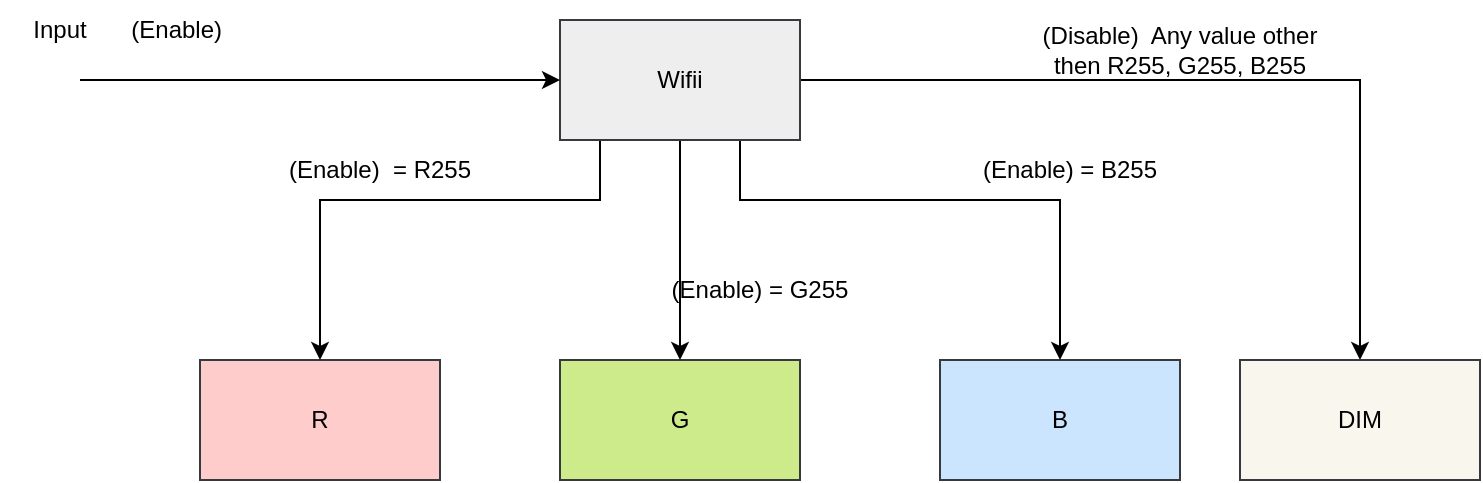 <mxfile version="17.4.2" type="device"><diagram id="1z6RNStTFTj1Xzj5hY85" name="Page-1"><mxGraphModel dx="1038" dy="641" grid="1" gridSize="10" guides="1" tooltips="1" connect="1" arrows="1" fold="1" page="1" pageScale="1" pageWidth="850" pageHeight="1100" math="0" shadow="0"><root><mxCell id="0"/><mxCell id="1" parent="0"/><mxCell id="DFmnmO_cAMyHkoTJiYHJ-1" value="R" style="rounded=0;whiteSpace=wrap;html=1;fillColor=#ffcccc;strokeColor=#36393d;" vertex="1" parent="1"><mxGeometry x="360" y="300" width="120" height="60" as="geometry"/></mxCell><mxCell id="DFmnmO_cAMyHkoTJiYHJ-2" value="G" style="rounded=0;whiteSpace=wrap;html=1;fillColor=#cdeb8b;strokeColor=#36393d;" vertex="1" parent="1"><mxGeometry x="540" y="300" width="120" height="60" as="geometry"/></mxCell><mxCell id="DFmnmO_cAMyHkoTJiYHJ-3" value="B" style="rounded=0;whiteSpace=wrap;html=1;fillColor=#cce5ff;strokeColor=#36393d;" vertex="1" parent="1"><mxGeometry x="730" y="300" width="120" height="60" as="geometry"/></mxCell><mxCell id="DFmnmO_cAMyHkoTJiYHJ-7" style="edgeStyle=orthogonalEdgeStyle;rounded=0;orthogonalLoop=1;jettySize=auto;html=1;entryX=0.5;entryY=0;entryDx=0;entryDy=0;" edge="1" parent="1" source="DFmnmO_cAMyHkoTJiYHJ-4" target="DFmnmO_cAMyHkoTJiYHJ-2"><mxGeometry relative="1" as="geometry"/></mxCell><mxCell id="DFmnmO_cAMyHkoTJiYHJ-8" style="edgeStyle=orthogonalEdgeStyle;rounded=0;orthogonalLoop=1;jettySize=auto;html=1;entryX=0.5;entryY=0;entryDx=0;entryDy=0;exitX=0.75;exitY=1;exitDx=0;exitDy=0;" edge="1" parent="1" source="DFmnmO_cAMyHkoTJiYHJ-4" target="DFmnmO_cAMyHkoTJiYHJ-3"><mxGeometry relative="1" as="geometry"><Array as="points"><mxPoint x="630" y="220"/><mxPoint x="790" y="220"/></Array></mxGeometry></mxCell><mxCell id="DFmnmO_cAMyHkoTJiYHJ-9" style="edgeStyle=orthogonalEdgeStyle;rounded=0;orthogonalLoop=1;jettySize=auto;html=1;" edge="1" parent="1" source="DFmnmO_cAMyHkoTJiYHJ-4" target="DFmnmO_cAMyHkoTJiYHJ-1"><mxGeometry relative="1" as="geometry"><Array as="points"><mxPoint x="560" y="220"/><mxPoint x="420" y="220"/></Array></mxGeometry></mxCell><mxCell id="DFmnmO_cAMyHkoTJiYHJ-21" style="edgeStyle=orthogonalEdgeStyle;rounded=0;orthogonalLoop=1;jettySize=auto;html=1;entryX=0.5;entryY=0;entryDx=0;entryDy=0;" edge="1" parent="1" source="DFmnmO_cAMyHkoTJiYHJ-4" target="DFmnmO_cAMyHkoTJiYHJ-11"><mxGeometry relative="1" as="geometry"><Array as="points"><mxPoint x="940" y="160"/></Array></mxGeometry></mxCell><mxCell id="DFmnmO_cAMyHkoTJiYHJ-4" value="Wifii" style="rounded=0;whiteSpace=wrap;html=1;fillColor=#eeeeee;strokeColor=#36393d;" vertex="1" parent="1"><mxGeometry x="540" y="130" width="120" height="60" as="geometry"/></mxCell><mxCell id="DFmnmO_cAMyHkoTJiYHJ-5" value="" style="endArrow=classic;html=1;rounded=0;entryX=0;entryY=0.5;entryDx=0;entryDy=0;" edge="1" parent="1" target="DFmnmO_cAMyHkoTJiYHJ-4"><mxGeometry width="50" height="50" relative="1" as="geometry"><mxPoint x="300" y="160" as="sourcePoint"/><mxPoint x="350" y="110" as="targetPoint"/></mxGeometry></mxCell><mxCell id="DFmnmO_cAMyHkoTJiYHJ-6" value="Input" style="text;html=1;strokeColor=none;fillColor=none;align=center;verticalAlign=middle;whiteSpace=wrap;rounded=0;" vertex="1" parent="1"><mxGeometry x="260" y="120" width="60" height="30" as="geometry"/></mxCell><mxCell id="DFmnmO_cAMyHkoTJiYHJ-11" value="DIM" style="rounded=0;whiteSpace=wrap;html=1;fillColor=#f9f7ed;strokeColor=#36393d;" vertex="1" parent="1"><mxGeometry x="880" y="300" width="120" height="60" as="geometry"/></mxCell><mxCell id="DFmnmO_cAMyHkoTJiYHJ-15" value="(Enable)&amp;nbsp;" style="text;html=1;strokeColor=none;fillColor=none;align=center;verticalAlign=middle;whiteSpace=wrap;rounded=0;" vertex="1" parent="1"><mxGeometry x="320" y="120" width="60" height="30" as="geometry"/></mxCell><mxCell id="DFmnmO_cAMyHkoTJiYHJ-18" value="(Enable)&amp;nbsp; = R255" style="text;html=1;strokeColor=none;fillColor=none;align=center;verticalAlign=middle;whiteSpace=wrap;rounded=0;" vertex="1" parent="1"><mxGeometry x="400" y="190" width="100" height="30" as="geometry"/></mxCell><mxCell id="DFmnmO_cAMyHkoTJiYHJ-19" value="(Enable) = G255" style="text;html=1;strokeColor=none;fillColor=none;align=center;verticalAlign=middle;whiteSpace=wrap;rounded=0;" vertex="1" parent="1"><mxGeometry x="580" y="250" width="120" height="30" as="geometry"/></mxCell><mxCell id="DFmnmO_cAMyHkoTJiYHJ-20" value="(Enable) = B255" style="text;html=1;strokeColor=none;fillColor=none;align=center;verticalAlign=middle;whiteSpace=wrap;rounded=0;" vertex="1" parent="1"><mxGeometry x="730" y="190" width="130" height="30" as="geometry"/></mxCell><mxCell id="DFmnmO_cAMyHkoTJiYHJ-22" value="(Disable)&amp;nbsp; Any value other then R255, G255, B255" style="text;html=1;strokeColor=none;fillColor=none;align=center;verticalAlign=middle;whiteSpace=wrap;rounded=0;" vertex="1" parent="1"><mxGeometry x="770" y="130" width="160" height="30" as="geometry"/></mxCell></root></mxGraphModel></diagram></mxfile>